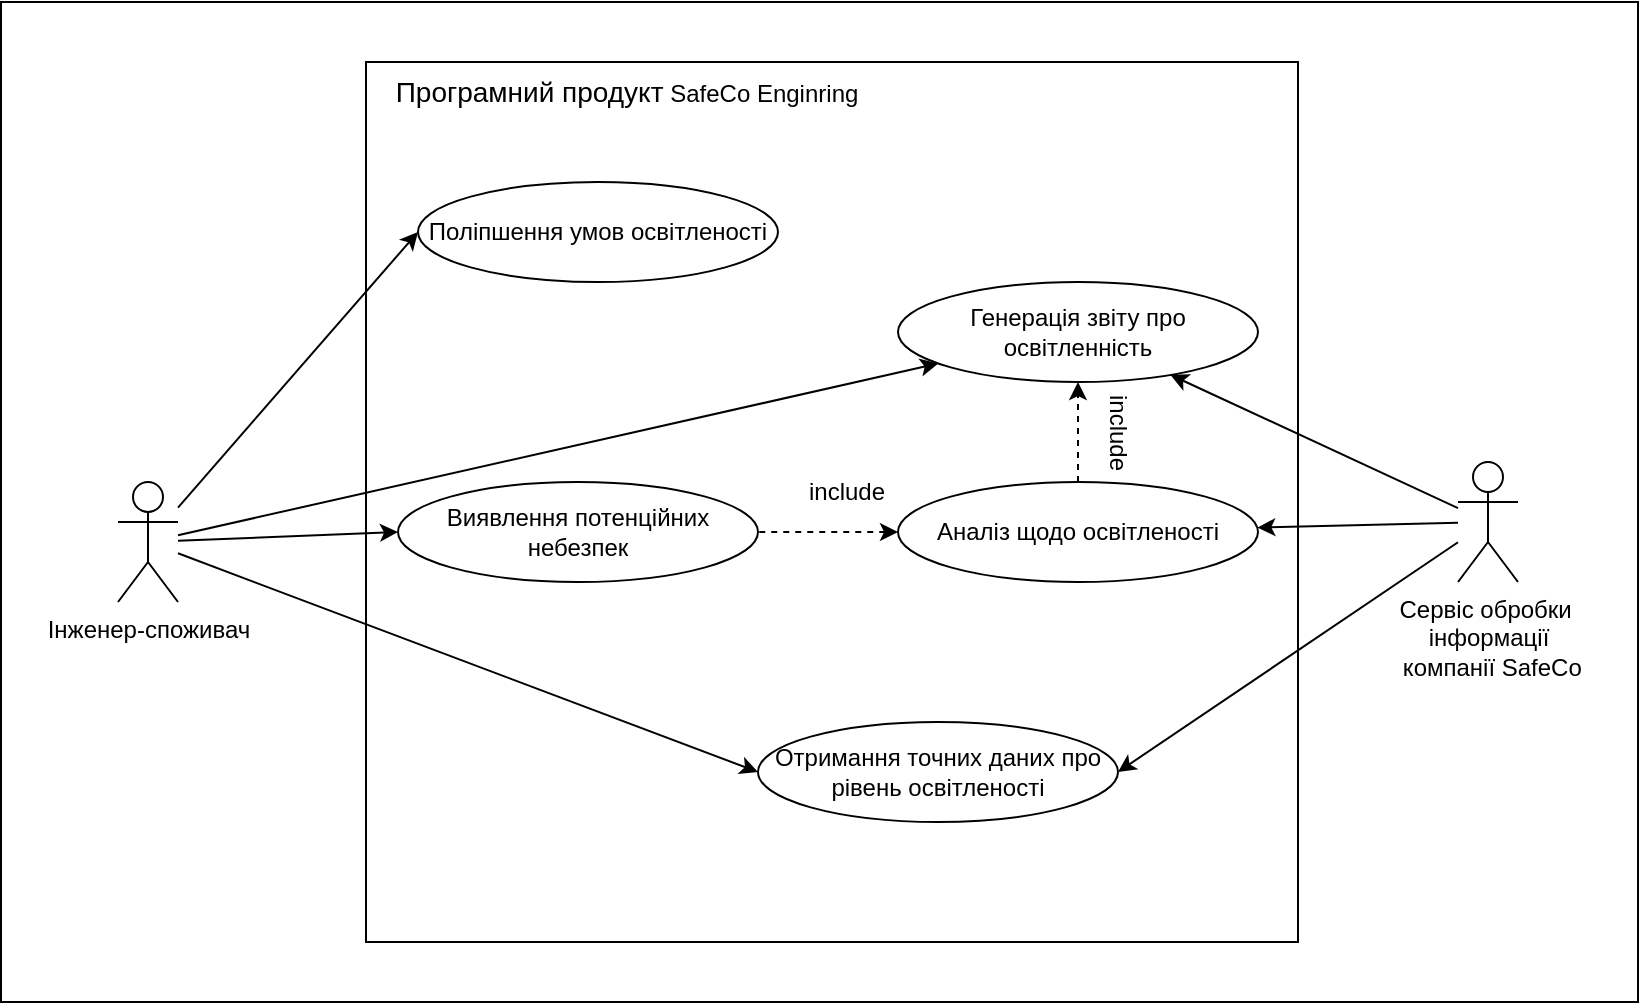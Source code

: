<mxfile version="21.7.5" type="device">
  <diagram name="Page-1" id="YoZcaFVjCW5Mtdl0JUES">
    <mxGraphModel dx="2261" dy="763" grid="1" gridSize="10" guides="1" tooltips="1" connect="1" arrows="1" fold="1" page="1" pageScale="1" pageWidth="827" pageHeight="1169" math="0" shadow="0">
      <root>
        <mxCell id="0" />
        <mxCell id="1" parent="0" />
        <mxCell id="rXgHJ478rdaFjFrcBP5B-27" value="" style="rounded=0;whiteSpace=wrap;html=1;" parent="1" vertex="1">
          <mxGeometry x="-8.5" y="90" width="818.5" height="500" as="geometry" />
        </mxCell>
        <mxCell id="rXgHJ478rdaFjFrcBP5B-1" value="&lt;div&gt;Інженер-споживач&lt;/div&gt;" style="shape=umlActor;verticalLabelPosition=bottom;verticalAlign=top;html=1;outlineConnect=0;" parent="1" vertex="1">
          <mxGeometry x="50" y="330" width="30" height="60" as="geometry" />
        </mxCell>
        <mxCell id="rXgHJ478rdaFjFrcBP5B-2" value="" style="rounded=0;whiteSpace=wrap;html=1;" parent="1" vertex="1">
          <mxGeometry x="174" y="120" width="466" height="440" as="geometry" />
        </mxCell>
        <mxCell id="rXgHJ478rdaFjFrcBP5B-3" value="&lt;font style=&quot;font-size: 14px;&quot;&gt;Програмний продукт&lt;/font&gt; SafeCo Enginring" style="text;html=1;align=center;verticalAlign=middle;resizable=0;points=[];autosize=1;strokeColor=none;fillColor=none;" parent="1" vertex="1">
          <mxGeometry x="174" y="120" width="260" height="30" as="geometry" />
        </mxCell>
        <mxCell id="rXgHJ478rdaFjFrcBP5B-5" value="Поліпшення умов освітленості" style="ellipse;whiteSpace=wrap;html=1;" parent="1" vertex="1">
          <mxGeometry x="200" y="180" width="180" height="50" as="geometry" />
        </mxCell>
        <mxCell id="rXgHJ478rdaFjFrcBP5B-6" value="Виявлення потенційних небезпек" style="ellipse;whiteSpace=wrap;html=1;" parent="1" vertex="1">
          <mxGeometry x="190" y="330" width="180" height="50" as="geometry" />
        </mxCell>
        <mxCell id="rXgHJ478rdaFjFrcBP5B-7" value="Отримання точних даних про рівень освітленості" style="ellipse;whiteSpace=wrap;html=1;" parent="1" vertex="1">
          <mxGeometry x="370" y="450" width="180" height="50" as="geometry" />
        </mxCell>
        <mxCell id="rXgHJ478rdaFjFrcBP5B-9" value="" style="endArrow=classic;html=1;rounded=0;entryX=0;entryY=0.5;entryDx=0;entryDy=0;" parent="1" source="rXgHJ478rdaFjFrcBP5B-1" target="rXgHJ478rdaFjFrcBP5B-6" edge="1">
          <mxGeometry width="50" height="50" relative="1" as="geometry">
            <mxPoint x="270" y="460" as="sourcePoint" />
            <mxPoint x="320" y="410" as="targetPoint" />
          </mxGeometry>
        </mxCell>
        <mxCell id="rXgHJ478rdaFjFrcBP5B-10" value="" style="endArrow=classic;html=1;rounded=0;entryX=0;entryY=0.5;entryDx=0;entryDy=0;" parent="1" source="rXgHJ478rdaFjFrcBP5B-1" target="rXgHJ478rdaFjFrcBP5B-7" edge="1">
          <mxGeometry width="50" height="50" relative="1" as="geometry">
            <mxPoint x="270" y="460" as="sourcePoint" />
            <mxPoint x="320" y="410" as="targetPoint" />
          </mxGeometry>
        </mxCell>
        <mxCell id="rXgHJ478rdaFjFrcBP5B-11" value="" style="endArrow=classic;html=1;rounded=0;entryX=0;entryY=0.5;entryDx=0;entryDy=0;" parent="1" source="rXgHJ478rdaFjFrcBP5B-1" target="rXgHJ478rdaFjFrcBP5B-5" edge="1">
          <mxGeometry width="50" height="50" relative="1" as="geometry">
            <mxPoint x="70" y="380" as="sourcePoint" />
            <mxPoint x="320" y="410" as="targetPoint" />
          </mxGeometry>
        </mxCell>
        <mxCell id="rXgHJ478rdaFjFrcBP5B-12" value="Аналіз щодо освітленості " style="ellipse;whiteSpace=wrap;html=1;" parent="1" vertex="1">
          <mxGeometry x="440" y="330" width="180" height="50" as="geometry" />
        </mxCell>
        <mxCell id="rXgHJ478rdaFjFrcBP5B-13" value="" style="endArrow=none;dashed=1;html=1;rounded=0;entryX=1;entryY=0.5;entryDx=0;entryDy=0;exitX=0;exitY=0.5;exitDx=0;exitDy=0;startArrow=classic;startFill=1;endFill=0;" parent="1" source="rXgHJ478rdaFjFrcBP5B-12" target="rXgHJ478rdaFjFrcBP5B-6" edge="1">
          <mxGeometry width="50" height="50" relative="1" as="geometry">
            <mxPoint x="270" y="550" as="sourcePoint" />
            <mxPoint x="320" y="500" as="targetPoint" />
          </mxGeometry>
        </mxCell>
        <mxCell id="rXgHJ478rdaFjFrcBP5B-14" value="&lt;div&gt;Генерація звіту про освітленність&lt;/div&gt;" style="ellipse;whiteSpace=wrap;html=1;" parent="1" vertex="1">
          <mxGeometry x="440" y="230" width="180" height="50" as="geometry" />
        </mxCell>
        <mxCell id="rXgHJ478rdaFjFrcBP5B-15" value="" style="endArrow=classic;dashed=1;html=1;rounded=0;endFill=1;" parent="1" source="rXgHJ478rdaFjFrcBP5B-12" target="rXgHJ478rdaFjFrcBP5B-14" edge="1">
          <mxGeometry width="50" height="50" relative="1" as="geometry">
            <mxPoint x="450" y="350" as="sourcePoint" />
            <mxPoint x="500" y="300" as="targetPoint" />
          </mxGeometry>
        </mxCell>
        <mxCell id="rXgHJ478rdaFjFrcBP5B-16" value="include" style="text;html=1;align=center;verticalAlign=middle;resizable=0;points=[];autosize=1;strokeColor=none;fillColor=none;" parent="1" vertex="1">
          <mxGeometry x="384" y="320" width="60" height="30" as="geometry" />
        </mxCell>
        <mxCell id="rXgHJ478rdaFjFrcBP5B-18" value="&lt;div&gt;include&lt;/div&gt;" style="text;html=1;align=center;verticalAlign=middle;resizable=0;points=[];autosize=1;strokeColor=none;fillColor=none;rotation=90;" parent="1" vertex="1">
          <mxGeometry x="520" y="290" width="60" height="30" as="geometry" />
        </mxCell>
        <mxCell id="rXgHJ478rdaFjFrcBP5B-19" value="&lt;div&gt;Сервіс обробки&amp;nbsp;&lt;/div&gt;&lt;div&gt;інформації&lt;/div&gt;&lt;div&gt;&amp;nbsp;компанії SafeCo&lt;/div&gt;" style="shape=umlActor;verticalLabelPosition=bottom;verticalAlign=top;html=1;outlineConnect=0;" parent="1" vertex="1">
          <mxGeometry x="720" y="320" width="30" height="60" as="geometry" />
        </mxCell>
        <mxCell id="rXgHJ478rdaFjFrcBP5B-20" value="" style="endArrow=classic;html=1;rounded=0;entryX=1;entryY=0.5;entryDx=0;entryDy=0;" parent="1" source="rXgHJ478rdaFjFrcBP5B-19" target="rXgHJ478rdaFjFrcBP5B-7" edge="1">
          <mxGeometry width="50" height="50" relative="1" as="geometry">
            <mxPoint x="460" y="390" as="sourcePoint" />
            <mxPoint x="510" y="340" as="targetPoint" />
          </mxGeometry>
        </mxCell>
        <mxCell id="rXgHJ478rdaFjFrcBP5B-22" value="" style="endArrow=classic;html=1;rounded=0;" parent="1" source="rXgHJ478rdaFjFrcBP5B-19" target="rXgHJ478rdaFjFrcBP5B-12" edge="1">
          <mxGeometry width="50" height="50" relative="1" as="geometry">
            <mxPoint x="460" y="390" as="sourcePoint" />
            <mxPoint x="510" y="340" as="targetPoint" />
          </mxGeometry>
        </mxCell>
        <mxCell id="rXgHJ478rdaFjFrcBP5B-23" value="" style="endArrow=classic;html=1;rounded=0;" parent="1" source="rXgHJ478rdaFjFrcBP5B-1" target="rXgHJ478rdaFjFrcBP5B-14" edge="1">
          <mxGeometry width="50" height="50" relative="1" as="geometry">
            <mxPoint x="460" y="390" as="sourcePoint" />
            <mxPoint x="510" y="340" as="targetPoint" />
          </mxGeometry>
        </mxCell>
        <mxCell id="rXgHJ478rdaFjFrcBP5B-24" value="" style="endArrow=classic;html=1;rounded=0;" parent="1" source="rXgHJ478rdaFjFrcBP5B-19" target="rXgHJ478rdaFjFrcBP5B-14" edge="1">
          <mxGeometry width="50" height="50" relative="1" as="geometry">
            <mxPoint x="460" y="390" as="sourcePoint" />
            <mxPoint x="510" y="340" as="targetPoint" />
          </mxGeometry>
        </mxCell>
      </root>
    </mxGraphModel>
  </diagram>
</mxfile>
